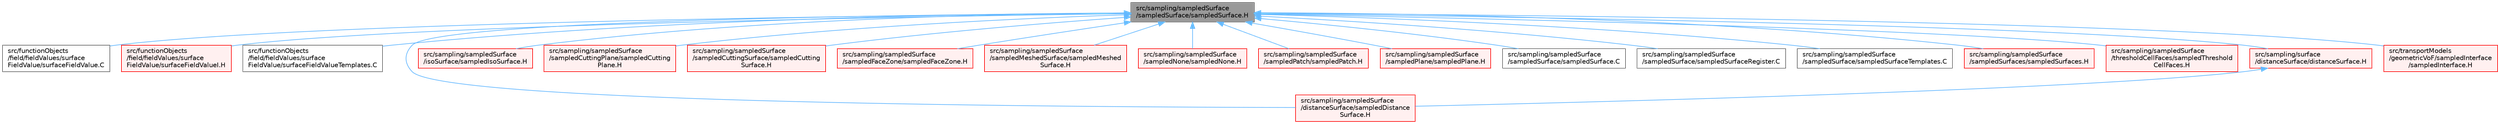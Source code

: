 digraph "src/sampling/sampledSurface/sampledSurface/sampledSurface.H"
{
 // LATEX_PDF_SIZE
  bgcolor="transparent";
  edge [fontname=Helvetica,fontsize=10,labelfontname=Helvetica,labelfontsize=10];
  node [fontname=Helvetica,fontsize=10,shape=box,height=0.2,width=0.4];
  Node1 [id="Node000001",label="src/sampling/sampledSurface\l/sampledSurface/sampledSurface.H",height=0.2,width=0.4,color="gray40", fillcolor="grey60", style="filled", fontcolor="black",tooltip=" "];
  Node1 -> Node2 [id="edge1_Node000001_Node000002",dir="back",color="steelblue1",style="solid",tooltip=" "];
  Node2 [id="Node000002",label="src/functionObjects\l/field/fieldValues/surface\lFieldValue/surfaceFieldValue.C",height=0.2,width=0.4,color="grey40", fillcolor="white", style="filled",URL="$surfaceFieldValue_8C.html",tooltip=" "];
  Node1 -> Node3 [id="edge2_Node000001_Node000003",dir="back",color="steelblue1",style="solid",tooltip=" "];
  Node3 [id="Node000003",label="src/functionObjects\l/field/fieldValues/surface\lFieldValue/surfaceFieldValueI.H",height=0.2,width=0.4,color="red", fillcolor="#FFF0F0", style="filled",URL="$surfaceFieldValueI_8H.html",tooltip=" "];
  Node1 -> Node5 [id="edge3_Node000001_Node000005",dir="back",color="steelblue1",style="solid",tooltip=" "];
  Node5 [id="Node000005",label="src/functionObjects\l/field/fieldValues/surface\lFieldValue/surfaceFieldValueTemplates.C",height=0.2,width=0.4,color="grey40", fillcolor="white", style="filled",URL="$surfaceFieldValueTemplates_8C.html",tooltip=" "];
  Node1 -> Node6 [id="edge4_Node000001_Node000006",dir="back",color="steelblue1",style="solid",tooltip=" "];
  Node6 [id="Node000006",label="src/sampling/sampledSurface\l/distanceSurface/sampledDistance\lSurface.H",height=0.2,width=0.4,color="red", fillcolor="#FFF0F0", style="filled",URL="$sampledDistanceSurface_8H.html",tooltip=" "];
  Node1 -> Node9 [id="edge5_Node000001_Node000009",dir="back",color="steelblue1",style="solid",tooltip=" "];
  Node9 [id="Node000009",label="src/sampling/sampledSurface\l/isoSurface/sampledIsoSurface.H",height=0.2,width=0.4,color="red", fillcolor="#FFF0F0", style="filled",URL="$sampledIsoSurface_8H.html",tooltip=" "];
  Node1 -> Node18 [id="edge6_Node000001_Node000018",dir="back",color="steelblue1",style="solid",tooltip=" "];
  Node18 [id="Node000018",label="src/sampling/sampledSurface\l/sampledCuttingPlane/sampledCutting\lPlane.H",height=0.2,width=0.4,color="red", fillcolor="#FFF0F0", style="filled",URL="$sampledCuttingPlane_8H.html",tooltip=" "];
  Node1 -> Node21 [id="edge7_Node000001_Node000021",dir="back",color="steelblue1",style="solid",tooltip=" "];
  Node21 [id="Node000021",label="src/sampling/sampledSurface\l/sampledCuttingSurface/sampledCutting\lSurface.H",height=0.2,width=0.4,color="red", fillcolor="#FFF0F0", style="filled",URL="$sampledCuttingSurface_8H.html",tooltip=" "];
  Node1 -> Node24 [id="edge8_Node000001_Node000024",dir="back",color="steelblue1",style="solid",tooltip=" "];
  Node24 [id="Node000024",label="src/sampling/sampledSurface\l/sampledFaceZone/sampledFaceZone.H",height=0.2,width=0.4,color="red", fillcolor="#FFF0F0", style="filled",URL="$sampledFaceZone_8H.html",tooltip=" "];
  Node1 -> Node27 [id="edge9_Node000001_Node000027",dir="back",color="steelblue1",style="solid",tooltip=" "];
  Node27 [id="Node000027",label="src/sampling/sampledSurface\l/sampledMeshedSurface/sampledMeshed\lSurface.H",height=0.2,width=0.4,color="red", fillcolor="#FFF0F0", style="filled",URL="$sampledMeshedSurface_8H.html",tooltip=" "];
  Node1 -> Node32 [id="edge10_Node000001_Node000032",dir="back",color="steelblue1",style="solid",tooltip=" "];
  Node32 [id="Node000032",label="src/sampling/sampledSurface\l/sampledNone/sampledNone.H",height=0.2,width=0.4,color="red", fillcolor="#FFF0F0", style="filled",URL="$sampledNone_8H.html",tooltip=" "];
  Node1 -> Node34 [id="edge11_Node000001_Node000034",dir="back",color="steelblue1",style="solid",tooltip=" "];
  Node34 [id="Node000034",label="src/sampling/sampledSurface\l/sampledPatch/sampledPatch.H",height=0.2,width=0.4,color="red", fillcolor="#FFF0F0", style="filled",URL="$sampledPatch_8H.html",tooltip=" "];
  Node1 -> Node40 [id="edge12_Node000001_Node000040",dir="back",color="steelblue1",style="solid",tooltip=" "];
  Node40 [id="Node000040",label="src/sampling/sampledSurface\l/sampledPlane/sampledPlane.H",height=0.2,width=0.4,color="red", fillcolor="#FFF0F0", style="filled",URL="$sampledPlane_8H.html",tooltip=" "];
  Node1 -> Node43 [id="edge13_Node000001_Node000043",dir="back",color="steelblue1",style="solid",tooltip=" "];
  Node43 [id="Node000043",label="src/sampling/sampledSurface\l/sampledSurface/sampledSurface.C",height=0.2,width=0.4,color="grey40", fillcolor="white", style="filled",URL="$sampledSurface_8C.html",tooltip=" "];
  Node1 -> Node44 [id="edge14_Node000001_Node000044",dir="back",color="steelblue1",style="solid",tooltip=" "];
  Node44 [id="Node000044",label="src/sampling/sampledSurface\l/sampledSurface/sampledSurfaceRegister.C",height=0.2,width=0.4,color="grey40", fillcolor="white", style="filled",URL="$sampledSurfaceRegister_8C.html",tooltip=" "];
  Node1 -> Node45 [id="edge15_Node000001_Node000045",dir="back",color="steelblue1",style="solid",tooltip=" "];
  Node45 [id="Node000045",label="src/sampling/sampledSurface\l/sampledSurface/sampledSurfaceTemplates.C",height=0.2,width=0.4,color="grey40", fillcolor="white", style="filled",URL="$sampledSurfaceTemplates_8C.html",tooltip=" "];
  Node1 -> Node46 [id="edge16_Node000001_Node000046",dir="back",color="steelblue1",style="solid",tooltip=" "];
  Node46 [id="Node000046",label="src/sampling/sampledSurface\l/sampledSurfaces/sampledSurfaces.H",height=0.2,width=0.4,color="red", fillcolor="#FFF0F0", style="filled",URL="$sampledSurfaces_8H.html",tooltip=" "];
  Node1 -> Node49 [id="edge17_Node000001_Node000049",dir="back",color="steelblue1",style="solid",tooltip=" "];
  Node49 [id="Node000049",label="src/sampling/sampledSurface\l/thresholdCellFaces/sampledThreshold\lCellFaces.H",height=0.2,width=0.4,color="red", fillcolor="#FFF0F0", style="filled",URL="$sampledThresholdCellFaces_8H.html",tooltip=" "];
  Node1 -> Node52 [id="edge18_Node000001_Node000052",dir="back",color="steelblue1",style="solid",tooltip=" "];
  Node52 [id="Node000052",label="src/sampling/surface\l/distanceSurface/distanceSurface.H",height=0.2,width=0.4,color="red", fillcolor="#FFF0F0", style="filled",URL="$distanceSurface_8H.html",tooltip=" "];
  Node52 -> Node6 [id="edge19_Node000052_Node000006",dir="back",color="steelblue1",style="solid",tooltip=" "];
  Node1 -> Node55 [id="edge20_Node000001_Node000055",dir="back",color="steelblue1",style="solid",tooltip=" "];
  Node55 [id="Node000055",label="src/transportModels\l/geometricVoF/sampledInterface\l/sampledInterface.H",height=0.2,width=0.4,color="red", fillcolor="#FFF0F0", style="filled",URL="$sampledInterface_8H.html",tooltip=" "];
}
